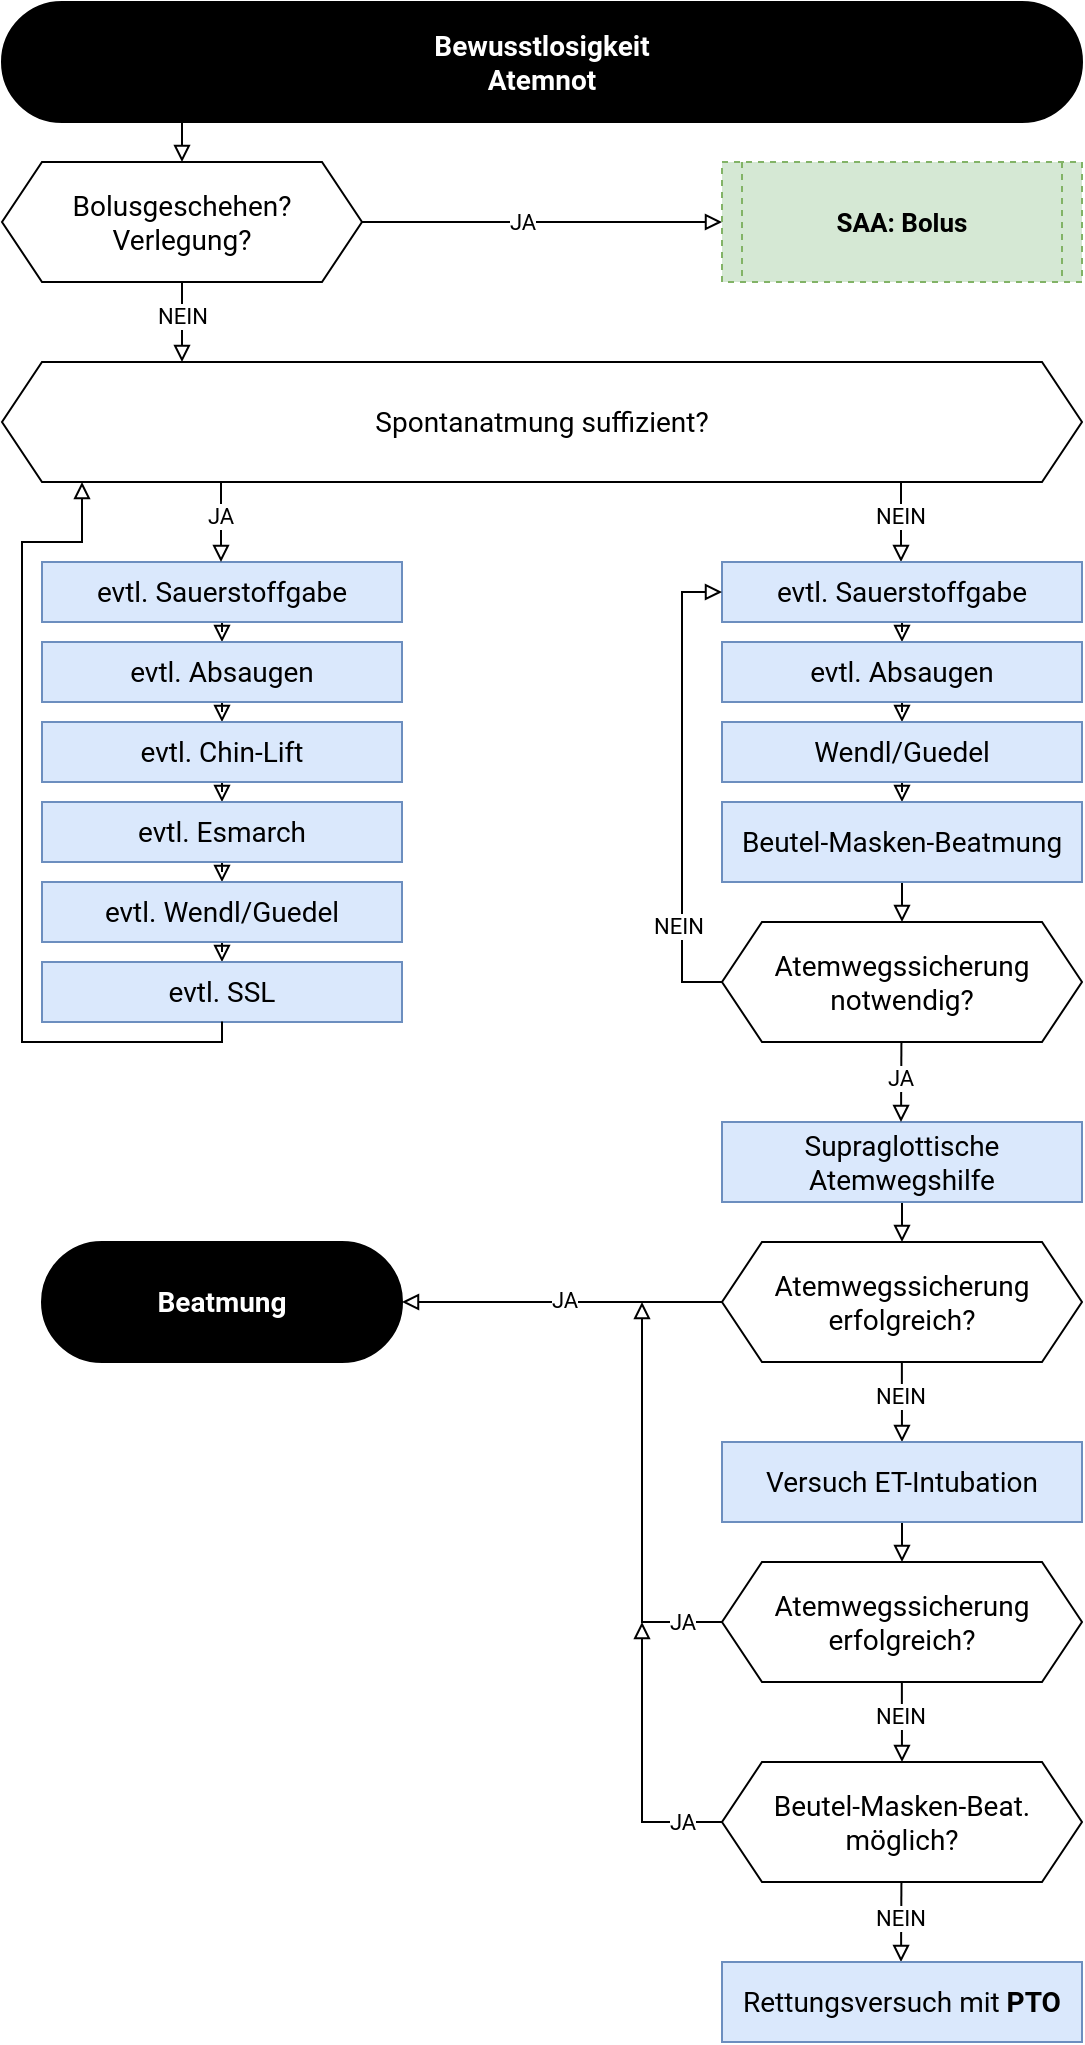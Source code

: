 <mxfile version="28.1.2">
  <diagram name="Seite-1" id="KUEDkLfnaIW7LQIo-YSv">
    <mxGraphModel dx="406" dy="473" grid="1" gridSize="10" guides="1" tooltips="1" connect="1" arrows="1" fold="1" page="1" pageScale="1" pageWidth="540" pageHeight="540" math="0" shadow="0">
      <root>
        <mxCell id="0" />
        <mxCell id="1" parent="0" />
        <mxCell id="vWd70z1flt8huPi2ldyt-21" style="edgeStyle=elbowEdgeStyle;shape=connector;rounded=0;orthogonalLoop=1;jettySize=auto;elbow=horizontal;html=1;shadow=0;strokeColor=default;strokeWidth=1;align=center;verticalAlign=middle;fontFamily=&quot;Roboto&quot;, &quot;Helvetica Neue&quot;, sans-serif;fontSize=11;fontColor=default;labelBackgroundColor=default;startArrow=none;startFill=0;endArrow=block;endFill=0;flowAnimation=0;" edge="1" parent="1" source="vWd70z1flt8huPi2ldyt-19" target="vWd70z1flt8huPi2ldyt-20">
          <mxGeometry relative="1" as="geometry" />
        </mxCell>
        <mxCell id="vWd70z1flt8huPi2ldyt-19" value="Bewusstlosigkeit&lt;br&gt;Atemnot" style="rounded=1;whiteSpace=wrap;html=1;arcSize=50;fillColor=#000000;fontColor=#FFFFFF;fontFamily=&quot;Roboto&quot;, &quot;Helvetica Neue&quot;, sans-serif;fontSize=14;fontStyle=1;labelBackgroundColor=none;" vertex="1" parent="1">
          <mxGeometry width="540" height="60" as="geometry" />
        </mxCell>
        <mxCell id="vWd70z1flt8huPi2ldyt-23" style="edgeStyle=elbowEdgeStyle;shape=connector;rounded=0;orthogonalLoop=1;jettySize=auto;elbow=vertical;html=1;shadow=0;strokeColor=default;strokeWidth=1;align=center;verticalAlign=middle;fontFamily=&quot;Roboto&quot;, &quot;Helvetica Neue&quot;, sans-serif;fontSize=11;fontColor=default;labelBackgroundColor=default;startArrow=none;startFill=0;endArrow=block;endFill=0;flowAnimation=0;" edge="1" parent="1" source="vWd70z1flt8huPi2ldyt-20" target="vWd70z1flt8huPi2ldyt-22">
          <mxGeometry relative="1" as="geometry" />
        </mxCell>
        <mxCell id="vWd70z1flt8huPi2ldyt-24" value="JA" style="edgeLabel;html=1;align=center;verticalAlign=middle;resizable=0;points=[];fontFamily=&quot;Roboto&quot;, &quot;Helvetica Neue&quot;, sans-serif;fontSize=11;fontColor=default;labelBackgroundColor=default;" vertex="1" connectable="0" parent="vWd70z1flt8huPi2ldyt-23">
          <mxGeometry x="-0.433" y="-1" relative="1" as="geometry">
            <mxPoint x="29" y="-1" as="offset" />
          </mxGeometry>
        </mxCell>
        <mxCell id="vWd70z1flt8huPi2ldyt-26" style="edgeStyle=elbowEdgeStyle;shape=connector;rounded=0;orthogonalLoop=1;jettySize=auto;elbow=horizontal;html=1;shadow=0;strokeColor=default;strokeWidth=1;align=center;verticalAlign=middle;fontFamily=&quot;Roboto&quot;, &quot;Helvetica Neue&quot;, sans-serif;fontSize=11;fontColor=default;labelBackgroundColor=default;startArrow=none;startFill=0;endArrow=block;endFill=0;flowAnimation=0;" edge="1" parent="1" source="vWd70z1flt8huPi2ldyt-20" target="vWd70z1flt8huPi2ldyt-25">
          <mxGeometry relative="1" as="geometry" />
        </mxCell>
        <mxCell id="vWd70z1flt8huPi2ldyt-27" value="NEIN" style="edgeLabel;html=1;align=center;verticalAlign=middle;resizable=0;points=[];fontFamily=&quot;Roboto&quot;, &quot;Helvetica Neue&quot;, sans-serif;fontSize=11;fontColor=default;labelBackgroundColor=default;" vertex="1" connectable="0" parent="vWd70z1flt8huPi2ldyt-26">
          <mxGeometry x="-0.44" relative="1" as="geometry">
            <mxPoint y="6" as="offset" />
          </mxGeometry>
        </mxCell>
        <mxCell id="vWd70z1flt8huPi2ldyt-20" value="Bolusgeschehen?&lt;br&gt;Verlegung?" style="shape=hexagon;perimeter=hexagonPerimeter2;whiteSpace=wrap;html=1;fixedSize=1;fontSize=14;fontFamily=&quot;Roboto&quot;, &quot;Helvetica Neue&quot;, sans-serif;size=20;fontColor=default;labelBackgroundColor=none;" vertex="1" parent="1">
          <mxGeometry y="80" width="180" height="60" as="geometry" />
        </mxCell>
        <UserObject label="&lt;font style=&quot;font-size: 13px;&quot;&gt;SAA: Bolus&lt;/font&gt;" link="/tabs/med/dimetinden" id="vWd70z1flt8huPi2ldyt-22">
          <mxCell style="shape=process;whiteSpace=wrap;html=1;backgroundOutline=1;size=0.056;fillColor=#d5e8d4;strokeColor=#82b366;fontFamily=&quot;Roboto&quot;, &quot;Helvetica Neue&quot;, sans-serif;fontStyle=1;fontSize=14;textShadow=0;dashed=1;fontColor=default;labelBackgroundColor=none;" vertex="1" parent="1">
            <mxGeometry x="360" y="80" width="180" height="60" as="geometry" />
          </mxCell>
        </UserObject>
        <UserObject label="Spontanatmung suffizient?" id="vWd70z1flt8huPi2ldyt-25">
          <mxCell style="shape=hexagon;perimeter=hexagonPerimeter2;whiteSpace=wrap;html=1;fixedSize=1;fontSize=14;fontFamily=&quot;Roboto&quot;, &quot;Helvetica Neue&quot;, sans-serif;size=20;fontColor=default;labelBackgroundColor=none;" vertex="1" parent="1">
            <mxGeometry y="180" width="540" height="60" as="geometry" />
          </mxCell>
        </UserObject>
        <mxCell id="vWd70z1flt8huPi2ldyt-51" style="edgeStyle=elbowEdgeStyle;shape=connector;rounded=0;orthogonalLoop=1;jettySize=auto;elbow=horizontal;html=1;exitX=0.5;exitY=1;exitDx=0;exitDy=0;entryX=0.5;entryY=0;entryDx=0;entryDy=0;shadow=0;strokeColor=default;strokeWidth=1;align=center;verticalAlign=middle;fontFamily=&quot;Roboto&quot;, &quot;Helvetica Neue&quot;, sans-serif;fontSize=11;fontColor=default;labelBackgroundColor=default;startArrow=none;startFill=0;endArrow=block;endFill=0;flowAnimation=0;" edge="1" parent="1" source="vWd70z1flt8huPi2ldyt-28" target="vWd70z1flt8huPi2ldyt-36">
          <mxGeometry relative="1" as="geometry" />
        </mxCell>
        <mxCell id="vWd70z1flt8huPi2ldyt-28" value="evtl. Sauerstoffgabe" style="rounded=0;whiteSpace=wrap;html=1;fillColor=#dae8fc;strokeColor=#6c8ebf;fontFamily=&quot;Roboto&quot;, &quot;Helvetica Neue&quot;, sans-serif;fontSize=14;fontColor=default;labelBackgroundColor=none;" vertex="1" parent="1">
          <mxGeometry x="20" y="280" width="180" height="30" as="geometry" />
        </mxCell>
        <mxCell id="vWd70z1flt8huPi2ldyt-30" style="edgeStyle=elbowEdgeStyle;shape=connector;rounded=0;orthogonalLoop=1;jettySize=auto;elbow=horizontal;html=1;shadow=0;strokeColor=default;strokeWidth=1;align=center;verticalAlign=middle;fontFamily=&quot;Roboto&quot;, &quot;Helvetica Neue&quot;, sans-serif;fontSize=11;fontColor=default;labelBackgroundColor=default;startArrow=none;startFill=0;endArrow=block;endFill=0;flowAnimation=0;" edge="1" parent="1">
          <mxGeometry relative="1" as="geometry">
            <mxPoint x="449.5" y="240" as="sourcePoint" />
            <mxPoint x="449.5" y="280" as="targetPoint" />
          </mxGeometry>
        </mxCell>
        <mxCell id="vWd70z1flt8huPi2ldyt-31" value="NEIN" style="edgeLabel;html=1;align=center;verticalAlign=middle;resizable=0;points=[];fontFamily=&quot;Roboto&quot;, &quot;Helvetica Neue&quot;, sans-serif;fontSize=11;fontColor=default;labelBackgroundColor=default;" vertex="1" connectable="0" parent="vWd70z1flt8huPi2ldyt-30">
          <mxGeometry x="-0.44" relative="1" as="geometry">
            <mxPoint x="-1" y="6" as="offset" />
          </mxGeometry>
        </mxCell>
        <mxCell id="vWd70z1flt8huPi2ldyt-32" style="edgeStyle=elbowEdgeStyle;shape=connector;rounded=0;orthogonalLoop=1;jettySize=auto;elbow=horizontal;html=1;shadow=0;strokeColor=default;strokeWidth=1;align=center;verticalAlign=middle;fontFamily=&quot;Roboto&quot;, &quot;Helvetica Neue&quot;, sans-serif;fontSize=11;fontColor=default;labelBackgroundColor=default;startArrow=none;startFill=0;endArrow=block;endFill=0;flowAnimation=0;" edge="1" parent="1">
          <mxGeometry relative="1" as="geometry">
            <mxPoint x="109.5" y="240" as="sourcePoint" />
            <mxPoint x="109.5" y="280" as="targetPoint" />
          </mxGeometry>
        </mxCell>
        <mxCell id="vWd70z1flt8huPi2ldyt-33" value="JA" style="edgeLabel;html=1;align=center;verticalAlign=middle;resizable=0;points=[];fontFamily=&quot;Roboto&quot;, &quot;Helvetica Neue&quot;, sans-serif;fontSize=11;fontColor=default;labelBackgroundColor=default;" vertex="1" connectable="0" parent="vWd70z1flt8huPi2ldyt-32">
          <mxGeometry x="-0.44" relative="1" as="geometry">
            <mxPoint x="-1" y="6" as="offset" />
          </mxGeometry>
        </mxCell>
        <mxCell id="vWd70z1flt8huPi2ldyt-52" style="edgeStyle=elbowEdgeStyle;shape=connector;rounded=0;orthogonalLoop=1;jettySize=auto;elbow=horizontal;html=1;exitX=0.5;exitY=1;exitDx=0;exitDy=0;shadow=0;strokeColor=default;strokeWidth=1;align=center;verticalAlign=middle;fontFamily=&quot;Roboto&quot;, &quot;Helvetica Neue&quot;, sans-serif;fontSize=11;fontColor=default;labelBackgroundColor=default;startArrow=none;startFill=0;endArrow=block;endFill=0;flowAnimation=0;" edge="1" parent="1" source="vWd70z1flt8huPi2ldyt-36" target="vWd70z1flt8huPi2ldyt-37">
          <mxGeometry relative="1" as="geometry" />
        </mxCell>
        <mxCell id="vWd70z1flt8huPi2ldyt-36" value="evtl. Absaugen" style="rounded=0;whiteSpace=wrap;html=1;fillColor=#dae8fc;strokeColor=#6c8ebf;fontFamily=&quot;Roboto&quot;, &quot;Helvetica Neue&quot;, sans-serif;fontSize=14;fontColor=default;labelBackgroundColor=none;" vertex="1" parent="1">
          <mxGeometry x="20" y="320" width="180" height="30" as="geometry" />
        </mxCell>
        <mxCell id="vWd70z1flt8huPi2ldyt-53" style="edgeStyle=elbowEdgeStyle;shape=connector;rounded=0;orthogonalLoop=1;jettySize=auto;elbow=horizontal;html=1;exitX=0.5;exitY=1;exitDx=0;exitDy=0;entryX=0.5;entryY=0;entryDx=0;entryDy=0;shadow=0;strokeColor=default;strokeWidth=1;align=center;verticalAlign=middle;fontFamily=&quot;Roboto&quot;, &quot;Helvetica Neue&quot;, sans-serif;fontSize=11;fontColor=default;labelBackgroundColor=default;startArrow=none;startFill=0;endArrow=block;endFill=0;flowAnimation=0;" edge="1" parent="1" source="vWd70z1flt8huPi2ldyt-37" target="vWd70z1flt8huPi2ldyt-38">
          <mxGeometry relative="1" as="geometry" />
        </mxCell>
        <mxCell id="vWd70z1flt8huPi2ldyt-37" value="evtl. Chin-Lift" style="rounded=0;whiteSpace=wrap;html=1;fillColor=#dae8fc;strokeColor=#6c8ebf;fontFamily=&quot;Roboto&quot;, &quot;Helvetica Neue&quot;, sans-serif;fontSize=14;fontColor=default;labelBackgroundColor=none;" vertex="1" parent="1">
          <mxGeometry x="20" y="360" width="180" height="30" as="geometry" />
        </mxCell>
        <mxCell id="vWd70z1flt8huPi2ldyt-54" style="edgeStyle=elbowEdgeStyle;shape=connector;rounded=0;orthogonalLoop=1;jettySize=auto;elbow=horizontal;html=1;exitX=0.5;exitY=1;exitDx=0;exitDy=0;entryX=0.5;entryY=0;entryDx=0;entryDy=0;shadow=0;strokeColor=default;strokeWidth=1;align=center;verticalAlign=middle;fontFamily=&quot;Roboto&quot;, &quot;Helvetica Neue&quot;, sans-serif;fontSize=11;fontColor=default;labelBackgroundColor=default;startArrow=none;startFill=0;endArrow=block;endFill=0;flowAnimation=0;" edge="1" parent="1" source="vWd70z1flt8huPi2ldyt-38" target="vWd70z1flt8huPi2ldyt-39">
          <mxGeometry relative="1" as="geometry" />
        </mxCell>
        <mxCell id="vWd70z1flt8huPi2ldyt-38" value="evtl. Esmarch" style="rounded=0;whiteSpace=wrap;html=1;fillColor=#dae8fc;strokeColor=#6c8ebf;fontFamily=&quot;Roboto&quot;, &quot;Helvetica Neue&quot;, sans-serif;fontSize=14;fontColor=default;labelBackgroundColor=none;" vertex="1" parent="1">
          <mxGeometry x="20" y="400" width="180" height="30" as="geometry" />
        </mxCell>
        <mxCell id="vWd70z1flt8huPi2ldyt-55" style="edgeStyle=elbowEdgeStyle;shape=connector;rounded=0;orthogonalLoop=1;jettySize=auto;elbow=horizontal;html=1;exitX=0.5;exitY=1;exitDx=0;exitDy=0;entryX=0.5;entryY=0;entryDx=0;entryDy=0;shadow=0;strokeColor=default;strokeWidth=1;align=center;verticalAlign=middle;fontFamily=&quot;Roboto&quot;, &quot;Helvetica Neue&quot;, sans-serif;fontSize=11;fontColor=default;labelBackgroundColor=default;startArrow=none;startFill=0;endArrow=block;endFill=0;flowAnimation=0;" edge="1" parent="1" source="vWd70z1flt8huPi2ldyt-39" target="vWd70z1flt8huPi2ldyt-40">
          <mxGeometry relative="1" as="geometry" />
        </mxCell>
        <mxCell id="vWd70z1flt8huPi2ldyt-39" value="evtl. Wendl/Guedel" style="rounded=0;whiteSpace=wrap;html=1;fillColor=#dae8fc;strokeColor=#6c8ebf;fontFamily=&quot;Roboto&quot;, &quot;Helvetica Neue&quot;, sans-serif;fontSize=14;fontColor=default;labelBackgroundColor=none;" vertex="1" parent="1">
          <mxGeometry x="20" y="440" width="180" height="30" as="geometry" />
        </mxCell>
        <mxCell id="vWd70z1flt8huPi2ldyt-40" value="evtl. SSL" style="rounded=0;whiteSpace=wrap;html=1;fillColor=#dae8fc;strokeColor=#6c8ebf;fontFamily=&quot;Roboto&quot;, &quot;Helvetica Neue&quot;, sans-serif;fontSize=14;fontColor=default;labelBackgroundColor=none;" vertex="1" parent="1">
          <mxGeometry x="20" y="480" width="180" height="30" as="geometry" />
        </mxCell>
        <mxCell id="vWd70z1flt8huPi2ldyt-41" style="edgeStyle=orthogonalEdgeStyle;shape=connector;rounded=0;orthogonalLoop=1;jettySize=auto;elbow=horizontal;html=1;shadow=0;strokeColor=default;strokeWidth=1;align=center;verticalAlign=middle;fontFamily=&quot;Roboto&quot;, &quot;Helvetica Neue&quot;, sans-serif;fontSize=11;fontColor=default;labelBackgroundColor=default;startArrow=none;startFill=0;endArrow=block;endFill=0;flowAnimation=0;exitX=0.5;exitY=1;exitDx=0;exitDy=0;" edge="1" parent="1">
          <mxGeometry relative="1" as="geometry">
            <mxPoint x="110" y="509.7" as="sourcePoint" />
            <mxPoint x="40" y="240" as="targetPoint" />
            <Array as="points">
              <mxPoint x="110" y="520" />
              <mxPoint x="10" y="520" />
              <mxPoint x="10" y="270" />
              <mxPoint x="40" y="270" />
            </Array>
          </mxGeometry>
        </mxCell>
        <mxCell id="vWd70z1flt8huPi2ldyt-47" style="edgeStyle=elbowEdgeStyle;shape=connector;rounded=0;orthogonalLoop=1;jettySize=auto;elbow=horizontal;html=1;exitX=0.5;exitY=1;exitDx=0;exitDy=0;entryX=0.5;entryY=0;entryDx=0;entryDy=0;shadow=0;strokeColor=default;strokeWidth=1;align=center;verticalAlign=middle;fontFamily=&quot;Roboto&quot;, &quot;Helvetica Neue&quot;, sans-serif;fontSize=11;fontColor=default;labelBackgroundColor=default;startArrow=none;startFill=0;endArrow=block;endFill=0;flowAnimation=0;" edge="1" parent="1" source="vWd70z1flt8huPi2ldyt-42" target="vWd70z1flt8huPi2ldyt-43">
          <mxGeometry relative="1" as="geometry" />
        </mxCell>
        <mxCell id="vWd70z1flt8huPi2ldyt-42" value="evtl. Sauerstoffgabe" style="rounded=0;whiteSpace=wrap;html=1;fillColor=#dae8fc;strokeColor=#6c8ebf;fontFamily=&quot;Roboto&quot;, &quot;Helvetica Neue&quot;, sans-serif;fontSize=14;fontColor=default;labelBackgroundColor=none;" vertex="1" parent="1">
          <mxGeometry x="360" y="280" width="180" height="30" as="geometry" />
        </mxCell>
        <mxCell id="vWd70z1flt8huPi2ldyt-48" style="edgeStyle=elbowEdgeStyle;shape=connector;rounded=0;orthogonalLoop=1;jettySize=auto;elbow=horizontal;html=1;exitX=0.5;exitY=1;exitDx=0;exitDy=0;entryX=0.5;entryY=0;entryDx=0;entryDy=0;shadow=0;strokeColor=default;strokeWidth=1;align=center;verticalAlign=middle;fontFamily=&quot;Roboto&quot;, &quot;Helvetica Neue&quot;, sans-serif;fontSize=11;fontColor=default;labelBackgroundColor=default;startArrow=none;startFill=0;endArrow=block;endFill=0;flowAnimation=0;" edge="1" parent="1" source="vWd70z1flt8huPi2ldyt-43" target="vWd70z1flt8huPi2ldyt-44">
          <mxGeometry relative="1" as="geometry" />
        </mxCell>
        <mxCell id="vWd70z1flt8huPi2ldyt-43" value="evtl. Absaugen" style="rounded=0;whiteSpace=wrap;html=1;fillColor=#dae8fc;strokeColor=#6c8ebf;fontFamily=&quot;Roboto&quot;, &quot;Helvetica Neue&quot;, sans-serif;fontSize=14;fontColor=default;labelBackgroundColor=none;" vertex="1" parent="1">
          <mxGeometry x="360" y="320" width="180" height="30" as="geometry" />
        </mxCell>
        <mxCell id="vWd70z1flt8huPi2ldyt-49" style="edgeStyle=elbowEdgeStyle;shape=connector;rounded=0;orthogonalLoop=1;jettySize=auto;elbow=horizontal;html=1;exitX=0.5;exitY=1;exitDx=0;exitDy=0;entryX=0.5;entryY=0;entryDx=0;entryDy=0;shadow=0;strokeColor=default;strokeWidth=1;align=center;verticalAlign=middle;fontFamily=&quot;Roboto&quot;, &quot;Helvetica Neue&quot;, sans-serif;fontSize=11;fontColor=default;labelBackgroundColor=default;startArrow=none;startFill=0;endArrow=block;endFill=0;flowAnimation=0;" edge="1" parent="1" source="vWd70z1flt8huPi2ldyt-44" target="vWd70z1flt8huPi2ldyt-45">
          <mxGeometry relative="1" as="geometry" />
        </mxCell>
        <mxCell id="vWd70z1flt8huPi2ldyt-44" value="Wendl/Guedel" style="rounded=0;whiteSpace=wrap;html=1;fillColor=#dae8fc;strokeColor=#6c8ebf;fontFamily=&quot;Roboto&quot;, &quot;Helvetica Neue&quot;, sans-serif;fontSize=14;fontColor=default;labelBackgroundColor=none;" vertex="1" parent="1">
          <mxGeometry x="360" y="360" width="180" height="30" as="geometry" />
        </mxCell>
        <mxCell id="vWd70z1flt8huPi2ldyt-50" style="edgeStyle=elbowEdgeStyle;shape=connector;rounded=0;orthogonalLoop=1;jettySize=auto;elbow=horizontal;html=1;exitX=0.5;exitY=1;exitDx=0;exitDy=0;shadow=0;strokeColor=default;strokeWidth=1;align=center;verticalAlign=middle;fontFamily=&quot;Roboto&quot;, &quot;Helvetica Neue&quot;, sans-serif;fontSize=11;fontColor=default;labelBackgroundColor=default;startArrow=none;startFill=0;endArrow=block;endFill=0;flowAnimation=0;" edge="1" parent="1" source="vWd70z1flt8huPi2ldyt-45" target="vWd70z1flt8huPi2ldyt-46">
          <mxGeometry relative="1" as="geometry" />
        </mxCell>
        <mxCell id="vWd70z1flt8huPi2ldyt-45" value="Beutel-Masken-Beatmung" style="rounded=0;whiteSpace=wrap;html=1;fillColor=#dae8fc;strokeColor=#6c8ebf;fontFamily=&quot;Roboto&quot;, &quot;Helvetica Neue&quot;, sans-serif;fontSize=14;fontColor=default;labelBackgroundColor=none;" vertex="1" parent="1">
          <mxGeometry x="360" y="400" width="180" height="40" as="geometry" />
        </mxCell>
        <mxCell id="vWd70z1flt8huPi2ldyt-56" style="edgeStyle=elbowEdgeStyle;shape=connector;rounded=0;orthogonalLoop=1;jettySize=auto;elbow=horizontal;html=1;shadow=0;strokeColor=default;strokeWidth=1;align=center;verticalAlign=middle;fontFamily=&quot;Roboto&quot;, &quot;Helvetica Neue&quot;, sans-serif;fontSize=11;fontColor=default;labelBackgroundColor=default;startArrow=none;startFill=0;endArrow=block;endFill=0;flowAnimation=0;entryX=0;entryY=0.5;entryDx=0;entryDy=0;" edge="1" parent="1" source="vWd70z1flt8huPi2ldyt-46" target="vWd70z1flt8huPi2ldyt-42">
          <mxGeometry relative="1" as="geometry">
            <mxPoint x="370" y="295" as="targetPoint" />
            <Array as="points">
              <mxPoint x="340" y="381" />
            </Array>
          </mxGeometry>
        </mxCell>
        <mxCell id="vWd70z1flt8huPi2ldyt-57" value="NEIN" style="edgeLabel;html=1;align=center;verticalAlign=middle;resizable=0;points=[];fontFamily=&quot;Roboto&quot;, &quot;Helvetica Neue&quot;, sans-serif;fontSize=11;fontColor=default;labelBackgroundColor=default;" vertex="1" connectable="0" parent="vWd70z1flt8huPi2ldyt-56">
          <mxGeometry x="-0.586" y="2" relative="1" as="geometry">
            <mxPoint as="offset" />
          </mxGeometry>
        </mxCell>
        <mxCell id="vWd70z1flt8huPi2ldyt-46" value="Atemwegssicherung&lt;br&gt;notwendig?" style="shape=hexagon;perimeter=hexagonPerimeter2;whiteSpace=wrap;html=1;fixedSize=1;fontSize=14;fontFamily=&quot;Roboto&quot;, &quot;Helvetica Neue&quot;, sans-serif;size=20;fontColor=default;labelBackgroundColor=none;" vertex="1" parent="1">
          <mxGeometry x="360" y="460" width="180" height="60" as="geometry" />
        </mxCell>
        <mxCell id="vWd70z1flt8huPi2ldyt-62" style="edgeStyle=elbowEdgeStyle;shape=connector;rounded=0;orthogonalLoop=1;jettySize=auto;elbow=horizontal;html=1;exitX=0.5;exitY=1;exitDx=0;exitDy=0;entryX=0.5;entryY=0;entryDx=0;entryDy=0;shadow=0;strokeColor=default;strokeWidth=1;align=center;verticalAlign=middle;fontFamily=&quot;Roboto&quot;, &quot;Helvetica Neue&quot;, sans-serif;fontSize=11;fontColor=default;labelBackgroundColor=default;startArrow=none;startFill=0;endArrow=block;endFill=0;flowAnimation=0;" edge="1" parent="1" source="vWd70z1flt8huPi2ldyt-58" target="vWd70z1flt8huPi2ldyt-61">
          <mxGeometry relative="1" as="geometry" />
        </mxCell>
        <mxCell id="vWd70z1flt8huPi2ldyt-58" value="Supraglottische&lt;br&gt;Atemwegshilfe" style="rounded=0;whiteSpace=wrap;html=1;fillColor=#dae8fc;strokeColor=#6c8ebf;fontFamily=&quot;Roboto&quot;, &quot;Helvetica Neue&quot;, sans-serif;fontSize=14;fontColor=default;labelBackgroundColor=none;" vertex="1" parent="1">
          <mxGeometry x="360" y="560" width="180" height="40" as="geometry" />
        </mxCell>
        <mxCell id="vWd70z1flt8huPi2ldyt-59" style="edgeStyle=elbowEdgeStyle;shape=connector;rounded=0;orthogonalLoop=1;jettySize=auto;elbow=horizontal;html=1;shadow=0;strokeColor=default;strokeWidth=1;align=center;verticalAlign=middle;fontFamily=&quot;Roboto&quot;, &quot;Helvetica Neue&quot;, sans-serif;fontSize=11;fontColor=default;labelBackgroundColor=default;startArrow=none;startFill=0;endArrow=block;endFill=0;flowAnimation=0;" edge="1" parent="1">
          <mxGeometry relative="1" as="geometry">
            <mxPoint x="449.71" y="520" as="sourcePoint" />
            <mxPoint x="449.71" y="560" as="targetPoint" />
          </mxGeometry>
        </mxCell>
        <mxCell id="vWd70z1flt8huPi2ldyt-60" value="JA" style="edgeLabel;html=1;align=center;verticalAlign=middle;resizable=0;points=[];fontFamily=&quot;Roboto&quot;, &quot;Helvetica Neue&quot;, sans-serif;fontSize=11;fontColor=default;labelBackgroundColor=default;" vertex="1" connectable="0" parent="vWd70z1flt8huPi2ldyt-59">
          <mxGeometry x="-0.44" relative="1" as="geometry">
            <mxPoint x="-1" y="6" as="offset" />
          </mxGeometry>
        </mxCell>
        <mxCell id="vWd70z1flt8huPi2ldyt-64" style="edgeStyle=elbowEdgeStyle;shape=connector;rounded=0;orthogonalLoop=1;jettySize=auto;elbow=horizontal;html=1;entryX=1;entryY=0.5;entryDx=0;entryDy=0;shadow=0;strokeColor=default;strokeWidth=1;align=center;verticalAlign=middle;fontFamily=&quot;Roboto&quot;, &quot;Helvetica Neue&quot;, sans-serif;fontSize=11;fontColor=default;labelBackgroundColor=default;startArrow=none;startFill=0;endArrow=block;endFill=0;flowAnimation=0;" edge="1" parent="1" source="vWd70z1flt8huPi2ldyt-61" target="vWd70z1flt8huPi2ldyt-63">
          <mxGeometry relative="1" as="geometry" />
        </mxCell>
        <mxCell id="vWd70z1flt8huPi2ldyt-65" value="JA" style="edgeLabel;html=1;align=center;verticalAlign=middle;resizable=0;points=[];fontFamily=&quot;Roboto&quot;, &quot;Helvetica Neue&quot;, sans-serif;fontSize=11;fontColor=default;labelBackgroundColor=default;" vertex="1" connectable="0" parent="vWd70z1flt8huPi2ldyt-64">
          <mxGeometry x="0.393" relative="1" as="geometry">
            <mxPoint x="32" y="-1" as="offset" />
          </mxGeometry>
        </mxCell>
        <mxCell id="vWd70z1flt8huPi2ldyt-61" value="Atemwegssicherung&lt;br&gt;erfolgreich?" style="shape=hexagon;perimeter=hexagonPerimeter2;whiteSpace=wrap;html=1;fixedSize=1;fontSize=14;fontFamily=&quot;Roboto&quot;, &quot;Helvetica Neue&quot;, sans-serif;size=20;fontColor=default;labelBackgroundColor=none;" vertex="1" parent="1">
          <mxGeometry x="360" y="620" width="180" height="60" as="geometry" />
        </mxCell>
        <mxCell id="vWd70z1flt8huPi2ldyt-63" value="Beatmung" style="rounded=1;whiteSpace=wrap;html=1;arcSize=50;fillColor=#000000;fontColor=#FFFFFF;fontFamily=&quot;Roboto&quot;, &quot;Helvetica Neue&quot;, sans-serif;fontSize=14;fontStyle=1;labelBackgroundColor=none;" vertex="1" parent="1">
          <mxGeometry x="20" y="620" width="180" height="60" as="geometry" />
        </mxCell>
        <mxCell id="vWd70z1flt8huPi2ldyt-66" style="edgeStyle=elbowEdgeStyle;shape=connector;rounded=0;orthogonalLoop=1;jettySize=auto;elbow=horizontal;html=1;shadow=0;strokeColor=default;strokeWidth=1;align=center;verticalAlign=middle;fontFamily=&quot;Roboto&quot;, &quot;Helvetica Neue&quot;, sans-serif;fontSize=11;fontColor=default;labelBackgroundColor=default;startArrow=none;startFill=0;endArrow=block;endFill=0;flowAnimation=0;" edge="1" parent="1">
          <mxGeometry relative="1" as="geometry">
            <mxPoint x="449.92" y="680" as="sourcePoint" />
            <mxPoint x="449.92" y="720" as="targetPoint" />
          </mxGeometry>
        </mxCell>
        <mxCell id="vWd70z1flt8huPi2ldyt-67" value="NEIN" style="edgeLabel;html=1;align=center;verticalAlign=middle;resizable=0;points=[];fontFamily=&quot;Roboto&quot;, &quot;Helvetica Neue&quot;, sans-serif;fontSize=11;fontColor=default;labelBackgroundColor=default;" vertex="1" connectable="0" parent="vWd70z1flt8huPi2ldyt-66">
          <mxGeometry x="-0.44" relative="1" as="geometry">
            <mxPoint x="-1" y="6" as="offset" />
          </mxGeometry>
        </mxCell>
        <mxCell id="vWd70z1flt8huPi2ldyt-74" style="edgeStyle=elbowEdgeStyle;shape=connector;rounded=0;orthogonalLoop=1;jettySize=auto;elbow=horizontal;html=1;entryX=0.5;entryY=0;entryDx=0;entryDy=0;shadow=0;strokeColor=default;strokeWidth=1;align=center;verticalAlign=middle;fontFamily=&quot;Roboto&quot;, &quot;Helvetica Neue&quot;, sans-serif;fontSize=11;fontColor=default;labelBackgroundColor=default;startArrow=none;startFill=0;endArrow=block;endFill=0;flowAnimation=0;" edge="1" parent="1" source="vWd70z1flt8huPi2ldyt-68" target="vWd70z1flt8huPi2ldyt-71">
          <mxGeometry relative="1" as="geometry" />
        </mxCell>
        <mxCell id="vWd70z1flt8huPi2ldyt-68" value="Versuch ET-Intubation" style="rounded=0;whiteSpace=wrap;html=1;fillColor=#dae8fc;strokeColor=#6c8ebf;fontFamily=&quot;Roboto&quot;, &quot;Helvetica Neue&quot;, sans-serif;fontSize=14;fontColor=default;labelBackgroundColor=none;" vertex="1" parent="1">
          <mxGeometry x="360" y="720" width="180" height="40" as="geometry" />
        </mxCell>
        <mxCell id="vWd70z1flt8huPi2ldyt-69" style="edgeStyle=elbowEdgeStyle;shape=connector;rounded=0;orthogonalLoop=1;jettySize=auto;elbow=vertical;html=1;shadow=0;strokeColor=default;strokeWidth=1;align=center;verticalAlign=middle;fontFamily=&quot;Roboto&quot;, &quot;Helvetica Neue&quot;, sans-serif;fontSize=11;fontColor=default;labelBackgroundColor=default;startArrow=none;startFill=0;endArrow=block;endFill=0;flowAnimation=0;" edge="1" parent="1" source="vWd70z1flt8huPi2ldyt-71">
          <mxGeometry relative="1" as="geometry">
            <mxPoint x="320" y="650" as="targetPoint" />
            <Array as="points">
              <mxPoint x="350" y="810" />
            </Array>
          </mxGeometry>
        </mxCell>
        <mxCell id="vWd70z1flt8huPi2ldyt-70" value="JA" style="edgeLabel;html=1;align=center;verticalAlign=middle;resizable=0;points=[];fontFamily=&quot;Roboto&quot;, &quot;Helvetica Neue&quot;, sans-serif;fontSize=11;fontColor=default;labelBackgroundColor=default;" vertex="1" connectable="0" parent="vWd70z1flt8huPi2ldyt-69">
          <mxGeometry x="0.393" relative="1" as="geometry">
            <mxPoint x="20" y="99" as="offset" />
          </mxGeometry>
        </mxCell>
        <mxCell id="vWd70z1flt8huPi2ldyt-71" value="Atemwegssicherung&lt;br&gt;erfolgreich?" style="shape=hexagon;perimeter=hexagonPerimeter2;whiteSpace=wrap;html=1;fixedSize=1;fontSize=14;fontFamily=&quot;Roboto&quot;, &quot;Helvetica Neue&quot;, sans-serif;size=20;fontColor=default;labelBackgroundColor=none;" vertex="1" parent="1">
          <mxGeometry x="360" y="780" width="180" height="60" as="geometry" />
        </mxCell>
        <mxCell id="vWd70z1flt8huPi2ldyt-72" style="edgeStyle=elbowEdgeStyle;shape=connector;rounded=0;orthogonalLoop=1;jettySize=auto;elbow=horizontal;html=1;shadow=0;strokeColor=default;strokeWidth=1;align=center;verticalAlign=middle;fontFamily=&quot;Roboto&quot;, &quot;Helvetica Neue&quot;, sans-serif;fontSize=11;fontColor=default;labelBackgroundColor=default;startArrow=none;startFill=0;endArrow=block;endFill=0;flowAnimation=0;" edge="1" parent="1">
          <mxGeometry relative="1" as="geometry">
            <mxPoint x="449.92" y="840" as="sourcePoint" />
            <mxPoint x="449.92" y="880" as="targetPoint" />
          </mxGeometry>
        </mxCell>
        <mxCell id="vWd70z1flt8huPi2ldyt-73" value="NEIN" style="edgeLabel;html=1;align=center;verticalAlign=middle;resizable=0;points=[];fontFamily=&quot;Roboto&quot;, &quot;Helvetica Neue&quot;, sans-serif;fontSize=11;fontColor=default;labelBackgroundColor=default;" vertex="1" connectable="0" parent="vWd70z1flt8huPi2ldyt-72">
          <mxGeometry x="-0.44" relative="1" as="geometry">
            <mxPoint x="-1" y="6" as="offset" />
          </mxGeometry>
        </mxCell>
        <mxCell id="vWd70z1flt8huPi2ldyt-76" style="edgeStyle=elbowEdgeStyle;shape=connector;rounded=0;orthogonalLoop=1;jettySize=auto;elbow=vertical;html=1;shadow=0;strokeColor=default;strokeWidth=1;align=center;verticalAlign=middle;fontFamily=&quot;Roboto&quot;, &quot;Helvetica Neue&quot;, sans-serif;fontSize=11;fontColor=default;labelBackgroundColor=default;startArrow=none;startFill=0;endArrow=block;endFill=0;flowAnimation=0;" edge="1" parent="1" source="vWd70z1flt8huPi2ldyt-75">
          <mxGeometry relative="1" as="geometry">
            <mxPoint x="320" y="810" as="targetPoint" />
            <Array as="points">
              <mxPoint x="370" y="910" />
            </Array>
          </mxGeometry>
        </mxCell>
        <mxCell id="vWd70z1flt8huPi2ldyt-77" value="JA" style="edgeLabel;html=1;align=center;verticalAlign=middle;resizable=0;points=[];fontFamily=&quot;Roboto&quot;, &quot;Helvetica Neue&quot;, sans-serif;fontSize=11;fontColor=default;labelBackgroundColor=default;" vertex="1" connectable="0" parent="vWd70z1flt8huPi2ldyt-76">
          <mxGeometry x="-0.686" y="1" relative="1" as="geometry">
            <mxPoint x="2" y="-1" as="offset" />
          </mxGeometry>
        </mxCell>
        <mxCell id="vWd70z1flt8huPi2ldyt-75" value="Beutel-Masken-Beat.&lt;div&gt;möglich?&lt;/div&gt;" style="shape=hexagon;perimeter=hexagonPerimeter2;whiteSpace=wrap;html=1;fixedSize=1;fontSize=14;fontFamily=&quot;Roboto&quot;, &quot;Helvetica Neue&quot;, sans-serif;size=20;fontColor=default;labelBackgroundColor=none;" vertex="1" parent="1">
          <mxGeometry x="360" y="880" width="180" height="60" as="geometry" />
        </mxCell>
        <mxCell id="vWd70z1flt8huPi2ldyt-78" style="edgeStyle=elbowEdgeStyle;shape=connector;rounded=0;orthogonalLoop=1;jettySize=auto;elbow=horizontal;html=1;shadow=0;strokeColor=default;strokeWidth=1;align=center;verticalAlign=middle;fontFamily=&quot;Roboto&quot;, &quot;Helvetica Neue&quot;, sans-serif;fontSize=11;fontColor=default;labelBackgroundColor=default;startArrow=none;startFill=0;endArrow=block;endFill=0;flowAnimation=0;" edge="1" parent="1">
          <mxGeometry relative="1" as="geometry">
            <mxPoint x="449.71" y="940" as="sourcePoint" />
            <mxPoint x="449.71" y="980" as="targetPoint" />
          </mxGeometry>
        </mxCell>
        <mxCell id="vWd70z1flt8huPi2ldyt-79" value="NEIN" style="edgeLabel;html=1;align=center;verticalAlign=middle;resizable=0;points=[];fontFamily=&quot;Roboto&quot;, &quot;Helvetica Neue&quot;, sans-serif;fontSize=11;fontColor=default;labelBackgroundColor=default;" vertex="1" connectable="0" parent="vWd70z1flt8huPi2ldyt-78">
          <mxGeometry x="-0.44" relative="1" as="geometry">
            <mxPoint x="-1" y="6" as="offset" />
          </mxGeometry>
        </mxCell>
        <mxCell id="vWd70z1flt8huPi2ldyt-80" value="Rettungsversuch mit &lt;b&gt;PTO&lt;/b&gt;" style="rounded=0;whiteSpace=wrap;html=1;fillColor=#dae8fc;strokeColor=#6c8ebf;fontFamily=&quot;Roboto&quot;, &quot;Helvetica Neue&quot;, sans-serif;fontSize=14;fontColor=default;labelBackgroundColor=none;" vertex="1" parent="1">
          <mxGeometry x="360" y="980" width="180" height="40" as="geometry" />
        </mxCell>
      </root>
    </mxGraphModel>
  </diagram>
</mxfile>
